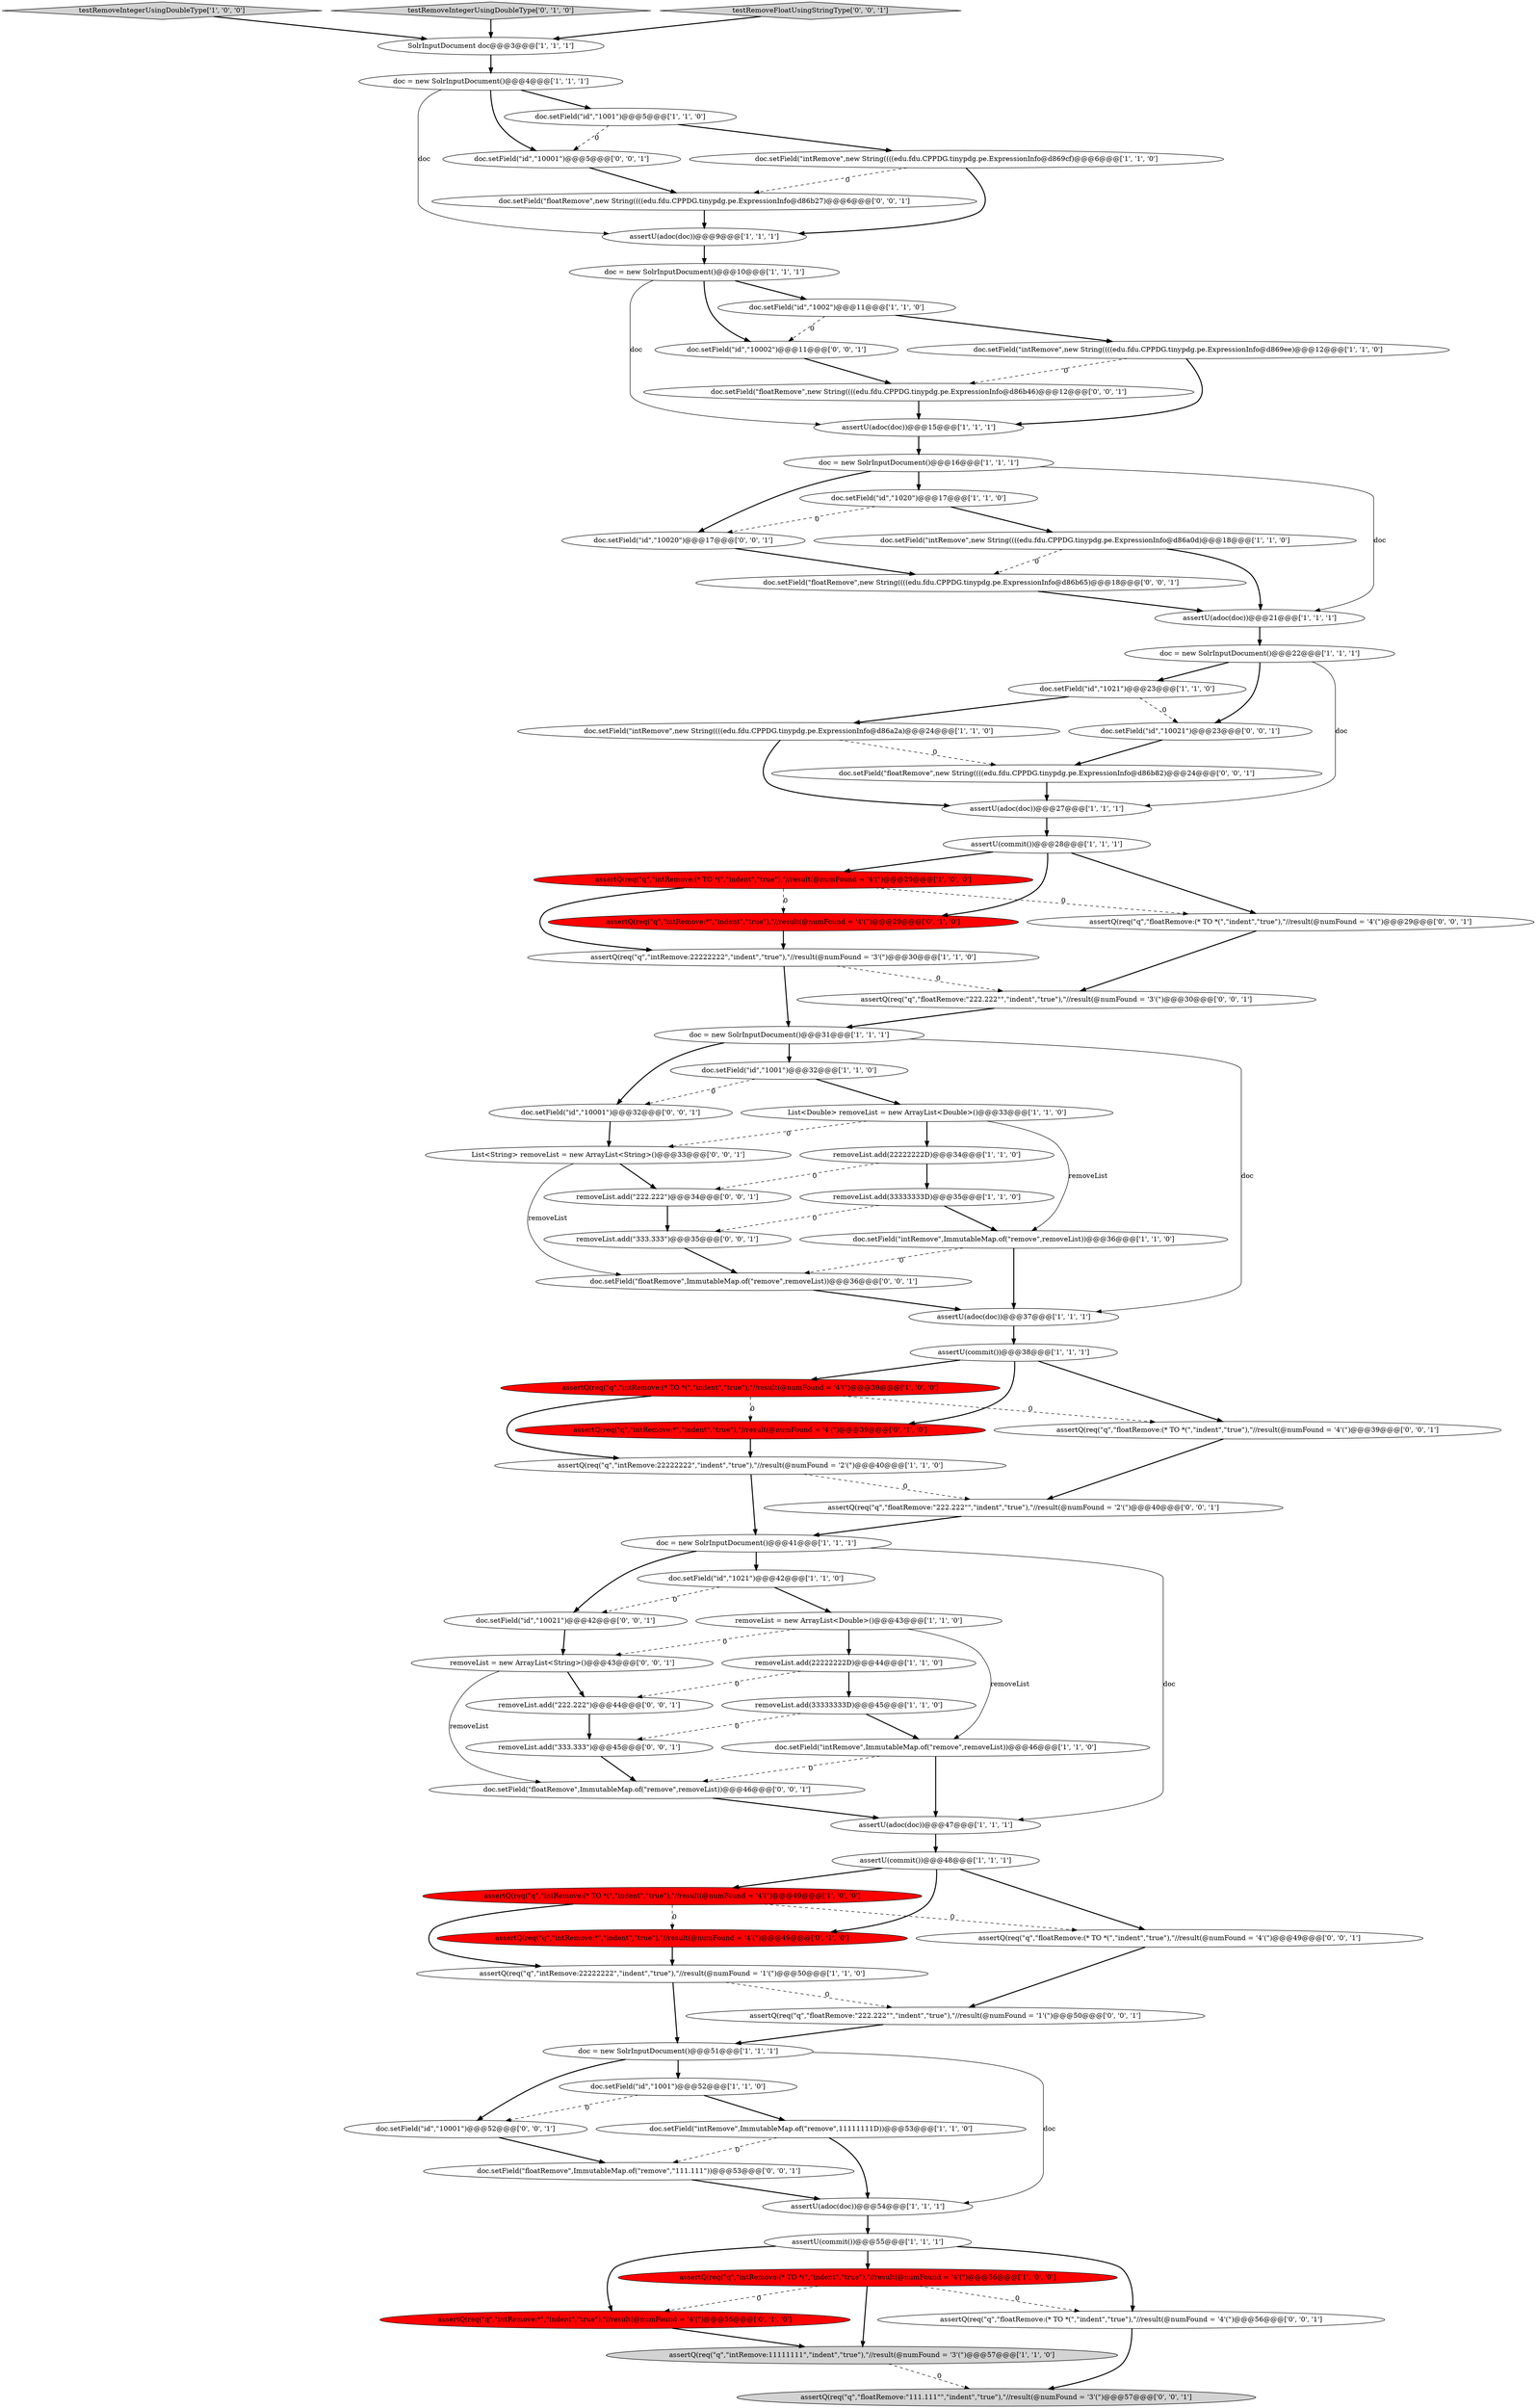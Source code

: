 digraph {
13 [style = filled, label = "assertQ(req(\"q\",\"intRemove:(* TO *(\",\"indent\",\"true\"),\"//result(@numFound = '4'(\")@@@39@@@['1', '0', '0']", fillcolor = red, shape = ellipse image = "AAA1AAABBB1BBB"];
54 [style = filled, label = "doc.setField(\"id\",\"10021\")@@@42@@@['0', '0', '1']", fillcolor = white, shape = ellipse image = "AAA0AAABBB3BBB"];
32 [style = filled, label = "removeList = new ArrayList<Double>()@@@43@@@['1', '1', '0']", fillcolor = white, shape = ellipse image = "AAA0AAABBB1BBB"];
20 [style = filled, label = "assertU(commit())@@@55@@@['1', '1', '1']", fillcolor = white, shape = ellipse image = "AAA0AAABBB1BBB"];
59 [style = filled, label = "doc.setField(\"id\",\"10001\")@@@52@@@['0', '0', '1']", fillcolor = white, shape = ellipse image = "AAA0AAABBB3BBB"];
4 [style = filled, label = "doc.setField(\"id\",\"1001\")@@@52@@@['1', '1', '0']", fillcolor = white, shape = ellipse image = "AAA0AAABBB1BBB"];
65 [style = filled, label = "assertQ(req(\"q\",\"floatRemove:\"111.111\"\",\"indent\",\"true\"),\"//result(@numFound = '3'(\")@@@57@@@['0', '0', '1']", fillcolor = lightgray, shape = ellipse image = "AAA0AAABBB3BBB"];
64 [style = filled, label = "assertQ(req(\"q\",\"floatRemove:\"222.222\"\",\"indent\",\"true\"),\"//result(@numFound = '1'(\")@@@50@@@['0', '0', '1']", fillcolor = white, shape = ellipse image = "AAA0AAABBB3BBB"];
23 [style = filled, label = "doc = new SolrInputDocument()@@@4@@@['1', '1', '1']", fillcolor = white, shape = ellipse image = "AAA0AAABBB1BBB"];
66 [style = filled, label = "doc.setField(\"floatRemove\",ImmutableMap.of(\"remove\",\"111.111\"))@@@53@@@['0', '0', '1']", fillcolor = white, shape = ellipse image = "AAA0AAABBB3BBB"];
79 [style = filled, label = "doc.setField(\"floatRemove\",new String((((edu.fdu.CPPDG.tinypdg.pe.ExpressionInfo@d86b82)@@@24@@@['0', '0', '1']", fillcolor = white, shape = ellipse image = "AAA0AAABBB3BBB"];
72 [style = filled, label = "assertQ(req(\"q\",\"floatRemove:(* TO *(\",\"indent\",\"true\"),\"//result(@numFound = '4'(\")@@@39@@@['0', '0', '1']", fillcolor = white, shape = ellipse image = "AAA0AAABBB3BBB"];
18 [style = filled, label = "assertU(commit())@@@38@@@['1', '1', '1']", fillcolor = white, shape = ellipse image = "AAA0AAABBB1BBB"];
75 [style = filled, label = "assertQ(req(\"q\",\"floatRemove:(* TO *(\",\"indent\",\"true\"),\"//result(@numFound = '4'(\")@@@29@@@['0', '0', '1']", fillcolor = white, shape = ellipse image = "AAA0AAABBB3BBB"];
14 [style = filled, label = "doc.setField(\"intRemove\",ImmutableMap.of(\"remove\",removeList))@@@46@@@['1', '1', '0']", fillcolor = white, shape = ellipse image = "AAA0AAABBB1BBB"];
38 [style = filled, label = "assertU(adoc(doc))@@@27@@@['1', '1', '1']", fillcolor = white, shape = ellipse image = "AAA0AAABBB1BBB"];
45 [style = filled, label = "assertQ(req(\"q\",\"intRemove:22222222\",\"indent\",\"true\"),\"//result(@numFound = '2'(\")@@@40@@@['1', '1', '0']", fillcolor = white, shape = ellipse image = "AAA0AAABBB1BBB"];
12 [style = filled, label = "doc.setField(\"intRemove\",ImmutableMap.of(\"remove\",removeList))@@@36@@@['1', '1', '0']", fillcolor = white, shape = ellipse image = "AAA0AAABBB1BBB"];
52 [style = filled, label = "assertQ(req(\"q\",\"intRemove:*\",\"indent\",\"true\"),\"//result(@numFound = '4'(\")@@@56@@@['0', '1', '0']", fillcolor = red, shape = ellipse image = "AAA1AAABBB2BBB"];
33 [style = filled, label = "assertQ(req(\"q\",\"intRemove:22222222\",\"indent\",\"true\"),\"//result(@numFound = '1'(\")@@@50@@@['1', '1', '0']", fillcolor = white, shape = ellipse image = "AAA0AAABBB1BBB"];
15 [style = filled, label = "testRemoveIntegerUsingDoubleType['1', '0', '0']", fillcolor = lightgray, shape = diamond image = "AAA0AAABBB1BBB"];
42 [style = filled, label = "SolrInputDocument doc@@@3@@@['1', '1', '1']", fillcolor = white, shape = ellipse image = "AAA0AAABBB1BBB"];
49 [style = filled, label = "testRemoveIntegerUsingDoubleType['0', '1', '0']", fillcolor = lightgray, shape = diamond image = "AAA0AAABBB2BBB"];
71 [style = filled, label = "doc.setField(\"floatRemove\",ImmutableMap.of(\"remove\",removeList))@@@36@@@['0', '0', '1']", fillcolor = white, shape = ellipse image = "AAA0AAABBB3BBB"];
17 [style = filled, label = "doc.setField(\"intRemove\",new String((((edu.fdu.CPPDG.tinypdg.pe.ExpressionInfo@d86a2a)@@@24@@@['1', '1', '0']", fillcolor = white, shape = ellipse image = "AAA0AAABBB1BBB"];
7 [style = filled, label = "doc = new SolrInputDocument()@@@51@@@['1', '1', '1']", fillcolor = white, shape = ellipse image = "AAA0AAABBB1BBB"];
35 [style = filled, label = "assertQ(req(\"q\",\"intRemove:(* TO *(\",\"indent\",\"true\"),\"//result(@numFound = '4'(\")@@@56@@@['1', '0', '0']", fillcolor = red, shape = ellipse image = "AAA1AAABBB1BBB"];
6 [style = filled, label = "assertQ(req(\"q\",\"intRemove:(* TO *(\",\"indent\",\"true\"),\"//result(@numFound = '4'(\")@@@49@@@['1', '0', '0']", fillcolor = red, shape = ellipse image = "AAA1AAABBB1BBB"];
58 [style = filled, label = "doc.setField(\"id\",\"10001\")@@@5@@@['0', '0', '1']", fillcolor = white, shape = ellipse image = "AAA0AAABBB3BBB"];
10 [style = filled, label = "assertU(adoc(doc))@@@37@@@['1', '1', '1']", fillcolor = white, shape = ellipse image = "AAA0AAABBB1BBB"];
34 [style = filled, label = "doc.setField(\"id\",\"1001\")@@@32@@@['1', '1', '0']", fillcolor = white, shape = ellipse image = "AAA0AAABBB1BBB"];
78 [style = filled, label = "removeList.add(\"333.333\")@@@35@@@['0', '0', '1']", fillcolor = white, shape = ellipse image = "AAA0AAABBB3BBB"];
0 [style = filled, label = "assertU(adoc(doc))@@@54@@@['1', '1', '1']", fillcolor = white, shape = ellipse image = "AAA0AAABBB1BBB"];
47 [style = filled, label = "assertQ(req(\"q\",\"intRemove:11111111\",\"indent\",\"true\"),\"//result(@numFound = '3'(\")@@@57@@@['1', '1', '0']", fillcolor = lightgray, shape = ellipse image = "AAA0AAABBB1BBB"];
16 [style = filled, label = "assertU(adoc(doc))@@@21@@@['1', '1', '1']", fillcolor = white, shape = ellipse image = "AAA0AAABBB1BBB"];
31 [style = filled, label = "doc.setField(\"id\",\"1020\")@@@17@@@['1', '1', '0']", fillcolor = white, shape = ellipse image = "AAA0AAABBB1BBB"];
69 [style = filled, label = "removeList.add(\"222.222\")@@@44@@@['0', '0', '1']", fillcolor = white, shape = ellipse image = "AAA0AAABBB3BBB"];
56 [style = filled, label = "assertQ(req(\"q\",\"floatRemove:\"222.222\"\",\"indent\",\"true\"),\"//result(@numFound = '2'(\")@@@40@@@['0', '0', '1']", fillcolor = white, shape = ellipse image = "AAA0AAABBB3BBB"];
24 [style = filled, label = "doc = new SolrInputDocument()@@@10@@@['1', '1', '1']", fillcolor = white, shape = ellipse image = "AAA0AAABBB1BBB"];
61 [style = filled, label = "assertQ(req(\"q\",\"floatRemove:(* TO *(\",\"indent\",\"true\"),\"//result(@numFound = '4'(\")@@@56@@@['0', '0', '1']", fillcolor = white, shape = ellipse image = "AAA0AAABBB3BBB"];
62 [style = filled, label = "doc.setField(\"floatRemove\",new String((((edu.fdu.CPPDG.tinypdg.pe.ExpressionInfo@d86b65)@@@18@@@['0', '0', '1']", fillcolor = white, shape = ellipse image = "AAA0AAABBB3BBB"];
76 [style = filled, label = "doc.setField(\"id\",\"10002\")@@@11@@@['0', '0', '1']", fillcolor = white, shape = ellipse image = "AAA0AAABBB3BBB"];
77 [style = filled, label = "doc.setField(\"id\",\"10020\")@@@17@@@['0', '0', '1']", fillcolor = white, shape = ellipse image = "AAA0AAABBB3BBB"];
19 [style = filled, label = "assertQ(req(\"q\",\"intRemove:(* TO *(\",\"indent\",\"true\"),\"//result(@numFound = '4'(\")@@@29@@@['1', '0', '0']", fillcolor = red, shape = ellipse image = "AAA1AAABBB1BBB"];
26 [style = filled, label = "doc.setField(\"id\",\"1002\")@@@11@@@['1', '1', '0']", fillcolor = white, shape = ellipse image = "AAA0AAABBB1BBB"];
3 [style = filled, label = "assertQ(req(\"q\",\"intRemove:22222222\",\"indent\",\"true\"),\"//result(@numFound = '3'(\")@@@30@@@['1', '1', '0']", fillcolor = white, shape = ellipse image = "AAA0AAABBB1BBB"];
2 [style = filled, label = "List<Double> removeList = new ArrayList<Double>()@@@33@@@['1', '1', '0']", fillcolor = white, shape = ellipse image = "AAA0AAABBB1BBB"];
21 [style = filled, label = "doc = new SolrInputDocument()@@@16@@@['1', '1', '1']", fillcolor = white, shape = ellipse image = "AAA0AAABBB1BBB"];
22 [style = filled, label = "assertU(commit())@@@48@@@['1', '1', '1']", fillcolor = white, shape = ellipse image = "AAA0AAABBB1BBB"];
28 [style = filled, label = "removeList.add(22222222D)@@@44@@@['1', '1', '0']", fillcolor = white, shape = ellipse image = "AAA0AAABBB1BBB"];
50 [style = filled, label = "assertQ(req(\"q\",\"intRemove:*\",\"indent\",\"true\"),\"//result(@numFound = '4'(\")@@@29@@@['0', '1', '0']", fillcolor = red, shape = ellipse image = "AAA1AAABBB2BBB"];
5 [style = filled, label = "doc.setField(\"id\",\"1001\")@@@5@@@['1', '1', '0']", fillcolor = white, shape = ellipse image = "AAA0AAABBB1BBB"];
36 [style = filled, label = "assertU(adoc(doc))@@@15@@@['1', '1', '1']", fillcolor = white, shape = ellipse image = "AAA0AAABBB1BBB"];
37 [style = filled, label = "removeList.add(22222222D)@@@34@@@['1', '1', '0']", fillcolor = white, shape = ellipse image = "AAA0AAABBB1BBB"];
48 [style = filled, label = "assertQ(req(\"q\",\"intRemove:*\",\"indent\",\"true\"),\"//result(@numFound = '4'(\")@@@39@@@['0', '1', '0']", fillcolor = red, shape = ellipse image = "AAA1AAABBB2BBB"];
57 [style = filled, label = "removeList = new ArrayList<String>()@@@43@@@['0', '0', '1']", fillcolor = white, shape = ellipse image = "AAA0AAABBB3BBB"];
60 [style = filled, label = "doc.setField(\"floatRemove\",ImmutableMap.of(\"remove\",removeList))@@@46@@@['0', '0', '1']", fillcolor = white, shape = ellipse image = "AAA0AAABBB3BBB"];
74 [style = filled, label = "testRemoveFloatUsingStringType['0', '0', '1']", fillcolor = lightgray, shape = diamond image = "AAA0AAABBB3BBB"];
25 [style = filled, label = "doc.setField(\"intRemove\",ImmutableMap.of(\"remove\",11111111D))@@@53@@@['1', '1', '0']", fillcolor = white, shape = ellipse image = "AAA0AAABBB1BBB"];
46 [style = filled, label = "doc = new SolrInputDocument()@@@31@@@['1', '1', '1']", fillcolor = white, shape = ellipse image = "AAA0AAABBB1BBB"];
73 [style = filled, label = "doc.setField(\"floatRemove\",new String((((edu.fdu.CPPDG.tinypdg.pe.ExpressionInfo@d86b46)@@@12@@@['0', '0', '1']", fillcolor = white, shape = ellipse image = "AAA0AAABBB3BBB"];
53 [style = filled, label = "assertQ(req(\"q\",\"floatRemove:\"222.222\"\",\"indent\",\"true\"),\"//result(@numFound = '3'(\")@@@30@@@['0', '0', '1']", fillcolor = white, shape = ellipse image = "AAA0AAABBB3BBB"];
55 [style = filled, label = "assertQ(req(\"q\",\"floatRemove:(* TO *(\",\"indent\",\"true\"),\"//result(@numFound = '4'(\")@@@49@@@['0', '0', '1']", fillcolor = white, shape = ellipse image = "AAA0AAABBB3BBB"];
67 [style = filled, label = "doc.setField(\"floatRemove\",new String((((edu.fdu.CPPDG.tinypdg.pe.ExpressionInfo@d86b27)@@@6@@@['0', '0', '1']", fillcolor = white, shape = ellipse image = "AAA0AAABBB3BBB"];
70 [style = filled, label = "removeList.add(\"333.333\")@@@45@@@['0', '0', '1']", fillcolor = white, shape = ellipse image = "AAA0AAABBB3BBB"];
8 [style = filled, label = "removeList.add(33333333D)@@@45@@@['1', '1', '0']", fillcolor = white, shape = ellipse image = "AAA0AAABBB1BBB"];
30 [style = filled, label = "assertU(adoc(doc))@@@47@@@['1', '1', '1']", fillcolor = white, shape = ellipse image = "AAA0AAABBB1BBB"];
81 [style = filled, label = "doc.setField(\"id\",\"10021\")@@@23@@@['0', '0', '1']", fillcolor = white, shape = ellipse image = "AAA0AAABBB3BBB"];
41 [style = filled, label = "doc = new SolrInputDocument()@@@41@@@['1', '1', '1']", fillcolor = white, shape = ellipse image = "AAA0AAABBB1BBB"];
29 [style = filled, label = "doc.setField(\"id\",\"1021\")@@@23@@@['1', '1', '0']", fillcolor = white, shape = ellipse image = "AAA0AAABBB1BBB"];
44 [style = filled, label = "doc.setField(\"intRemove\",new String((((edu.fdu.CPPDG.tinypdg.pe.ExpressionInfo@d86a0d)@@@18@@@['1', '1', '0']", fillcolor = white, shape = ellipse image = "AAA0AAABBB1BBB"];
11 [style = filled, label = "doc.setField(\"intRemove\",new String((((edu.fdu.CPPDG.tinypdg.pe.ExpressionInfo@d869cf)@@@6@@@['1', '1', '0']", fillcolor = white, shape = ellipse image = "AAA0AAABBB1BBB"];
27 [style = filled, label = "doc.setField(\"id\",\"1021\")@@@42@@@['1', '1', '0']", fillcolor = white, shape = ellipse image = "AAA0AAABBB1BBB"];
68 [style = filled, label = "doc.setField(\"id\",\"10001\")@@@32@@@['0', '0', '1']", fillcolor = white, shape = ellipse image = "AAA0AAABBB3BBB"];
9 [style = filled, label = "doc.setField(\"intRemove\",new String((((edu.fdu.CPPDG.tinypdg.pe.ExpressionInfo@d869ee)@@@12@@@['1', '1', '0']", fillcolor = white, shape = ellipse image = "AAA0AAABBB1BBB"];
63 [style = filled, label = "removeList.add(\"222.222\")@@@34@@@['0', '0', '1']", fillcolor = white, shape = ellipse image = "AAA0AAABBB3BBB"];
39 [style = filled, label = "assertU(commit())@@@28@@@['1', '1', '1']", fillcolor = white, shape = ellipse image = "AAA0AAABBB1BBB"];
80 [style = filled, label = "List<String> removeList = new ArrayList<String>()@@@33@@@['0', '0', '1']", fillcolor = white, shape = ellipse image = "AAA0AAABBB3BBB"];
1 [style = filled, label = "doc = new SolrInputDocument()@@@22@@@['1', '1', '1']", fillcolor = white, shape = ellipse image = "AAA0AAABBB1BBB"];
51 [style = filled, label = "assertQ(req(\"q\",\"intRemove:*\",\"indent\",\"true\"),\"//result(@numFound = '4'(\")@@@49@@@['0', '1', '0']", fillcolor = red, shape = ellipse image = "AAA1AAABBB2BBB"];
40 [style = filled, label = "removeList.add(33333333D)@@@35@@@['1', '1', '0']", fillcolor = white, shape = ellipse image = "AAA0AAABBB1BBB"];
43 [style = filled, label = "assertU(adoc(doc))@@@9@@@['1', '1', '1']", fillcolor = white, shape = ellipse image = "AAA0AAABBB1BBB"];
42->23 [style = bold, label=""];
39->19 [style = bold, label=""];
5->58 [style = dashed, label="0"];
27->32 [style = bold, label=""];
45->56 [style = dashed, label="0"];
46->34 [style = bold, label=""];
24->76 [style = bold, label=""];
4->25 [style = bold, label=""];
54->57 [style = bold, label=""];
56->41 [style = bold, label=""];
27->54 [style = dashed, label="0"];
29->81 [style = dashed, label="0"];
6->51 [style = dashed, label="0"];
26->9 [style = bold, label=""];
38->39 [style = bold, label=""];
59->66 [style = bold, label=""];
17->38 [style = bold, label=""];
66->0 [style = bold, label=""];
6->55 [style = dashed, label="0"];
76->73 [style = bold, label=""];
52->47 [style = bold, label=""];
12->10 [style = bold, label=""];
21->31 [style = bold, label=""];
34->2 [style = bold, label=""];
43->24 [style = bold, label=""];
81->79 [style = bold, label=""];
13->45 [style = bold, label=""];
78->71 [style = bold, label=""];
25->66 [style = dashed, label="0"];
19->75 [style = dashed, label="0"];
41->54 [style = bold, label=""];
24->36 [style = solid, label="doc"];
55->64 [style = bold, label=""];
7->0 [style = solid, label="doc"];
19->3 [style = bold, label=""];
39->50 [style = bold, label=""];
20->61 [style = bold, label=""];
77->62 [style = bold, label=""];
33->7 [style = bold, label=""];
45->41 [style = bold, label=""];
34->68 [style = dashed, label="0"];
21->77 [style = bold, label=""];
3->46 [style = bold, label=""];
14->30 [style = bold, label=""];
63->78 [style = bold, label=""];
80->71 [style = solid, label="removeList"];
68->80 [style = bold, label=""];
50->3 [style = bold, label=""];
41->30 [style = solid, label="doc"];
39->75 [style = bold, label=""];
11->43 [style = bold, label=""];
20->52 [style = bold, label=""];
2->12 [style = solid, label="removeList"];
32->14 [style = solid, label="removeList"];
1->38 [style = solid, label="doc"];
74->42 [style = bold, label=""];
44->16 [style = bold, label=""];
21->16 [style = solid, label="doc"];
35->52 [style = dashed, label="0"];
71->10 [style = bold, label=""];
46->68 [style = bold, label=""];
0->20 [style = bold, label=""];
5->11 [style = bold, label=""];
58->67 [style = bold, label=""];
4->59 [style = dashed, label="0"];
13->72 [style = dashed, label="0"];
57->69 [style = bold, label=""];
22->6 [style = bold, label=""];
25->0 [style = bold, label=""];
23->58 [style = bold, label=""];
10->18 [style = bold, label=""];
9->73 [style = dashed, label="0"];
29->17 [style = bold, label=""];
41->27 [style = bold, label=""];
23->5 [style = bold, label=""];
8->70 [style = dashed, label="0"];
61->65 [style = bold, label=""];
35->61 [style = dashed, label="0"];
22->55 [style = bold, label=""];
8->14 [style = bold, label=""];
7->4 [style = bold, label=""];
13->48 [style = dashed, label="0"];
26->76 [style = dashed, label="0"];
3->53 [style = dashed, label="0"];
32->57 [style = dashed, label="0"];
62->16 [style = bold, label=""];
24->26 [style = bold, label=""];
40->12 [style = bold, label=""];
22->51 [style = bold, label=""];
53->46 [style = bold, label=""];
18->48 [style = bold, label=""];
79->38 [style = bold, label=""];
72->56 [style = bold, label=""];
31->44 [style = bold, label=""];
16->1 [style = bold, label=""];
6->33 [style = bold, label=""];
28->8 [style = bold, label=""];
7->59 [style = bold, label=""];
18->72 [style = bold, label=""];
19->50 [style = dashed, label="0"];
33->64 [style = dashed, label="0"];
1->29 [style = bold, label=""];
23->43 [style = solid, label="doc"];
67->43 [style = bold, label=""];
80->63 [style = bold, label=""];
9->36 [style = bold, label=""];
12->71 [style = dashed, label="0"];
49->42 [style = bold, label=""];
30->22 [style = bold, label=""];
1->81 [style = bold, label=""];
37->63 [style = dashed, label="0"];
14->60 [style = dashed, label="0"];
36->21 [style = bold, label=""];
73->36 [style = bold, label=""];
64->7 [style = bold, label=""];
48->45 [style = bold, label=""];
11->67 [style = dashed, label="0"];
15->42 [style = bold, label=""];
70->60 [style = bold, label=""];
28->69 [style = dashed, label="0"];
18->13 [style = bold, label=""];
35->47 [style = bold, label=""];
60->30 [style = bold, label=""];
46->10 [style = solid, label="doc"];
44->62 [style = dashed, label="0"];
47->65 [style = dashed, label="0"];
20->35 [style = bold, label=""];
69->70 [style = bold, label=""];
57->60 [style = solid, label="removeList"];
2->37 [style = bold, label=""];
17->79 [style = dashed, label="0"];
75->53 [style = bold, label=""];
31->77 [style = dashed, label="0"];
32->28 [style = bold, label=""];
2->80 [style = dashed, label="0"];
40->78 [style = dashed, label="0"];
37->40 [style = bold, label=""];
51->33 [style = bold, label=""];
}
